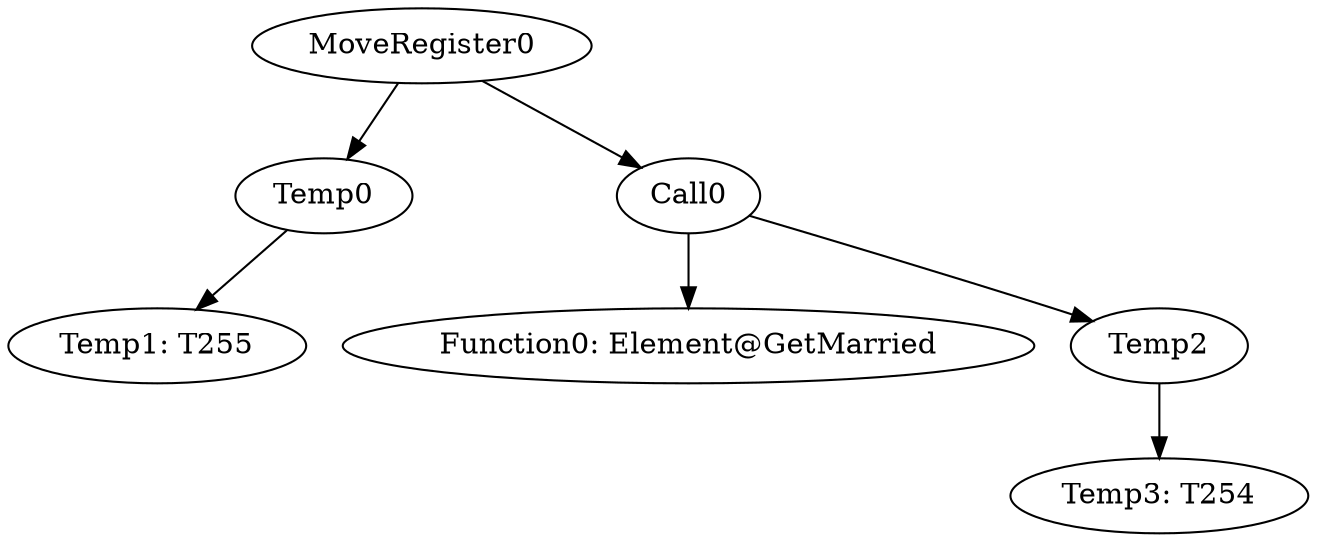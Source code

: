 digraph {
	ordering = out;
	Call0 -> "Function0: Element@GetMarried";
	Call0 -> Temp2;
	MoveRegister0 -> Temp0;
	MoveRegister0 -> Call0;
	Temp2 -> "Temp3: T254";
	Temp0 -> "Temp1: T255";
}

